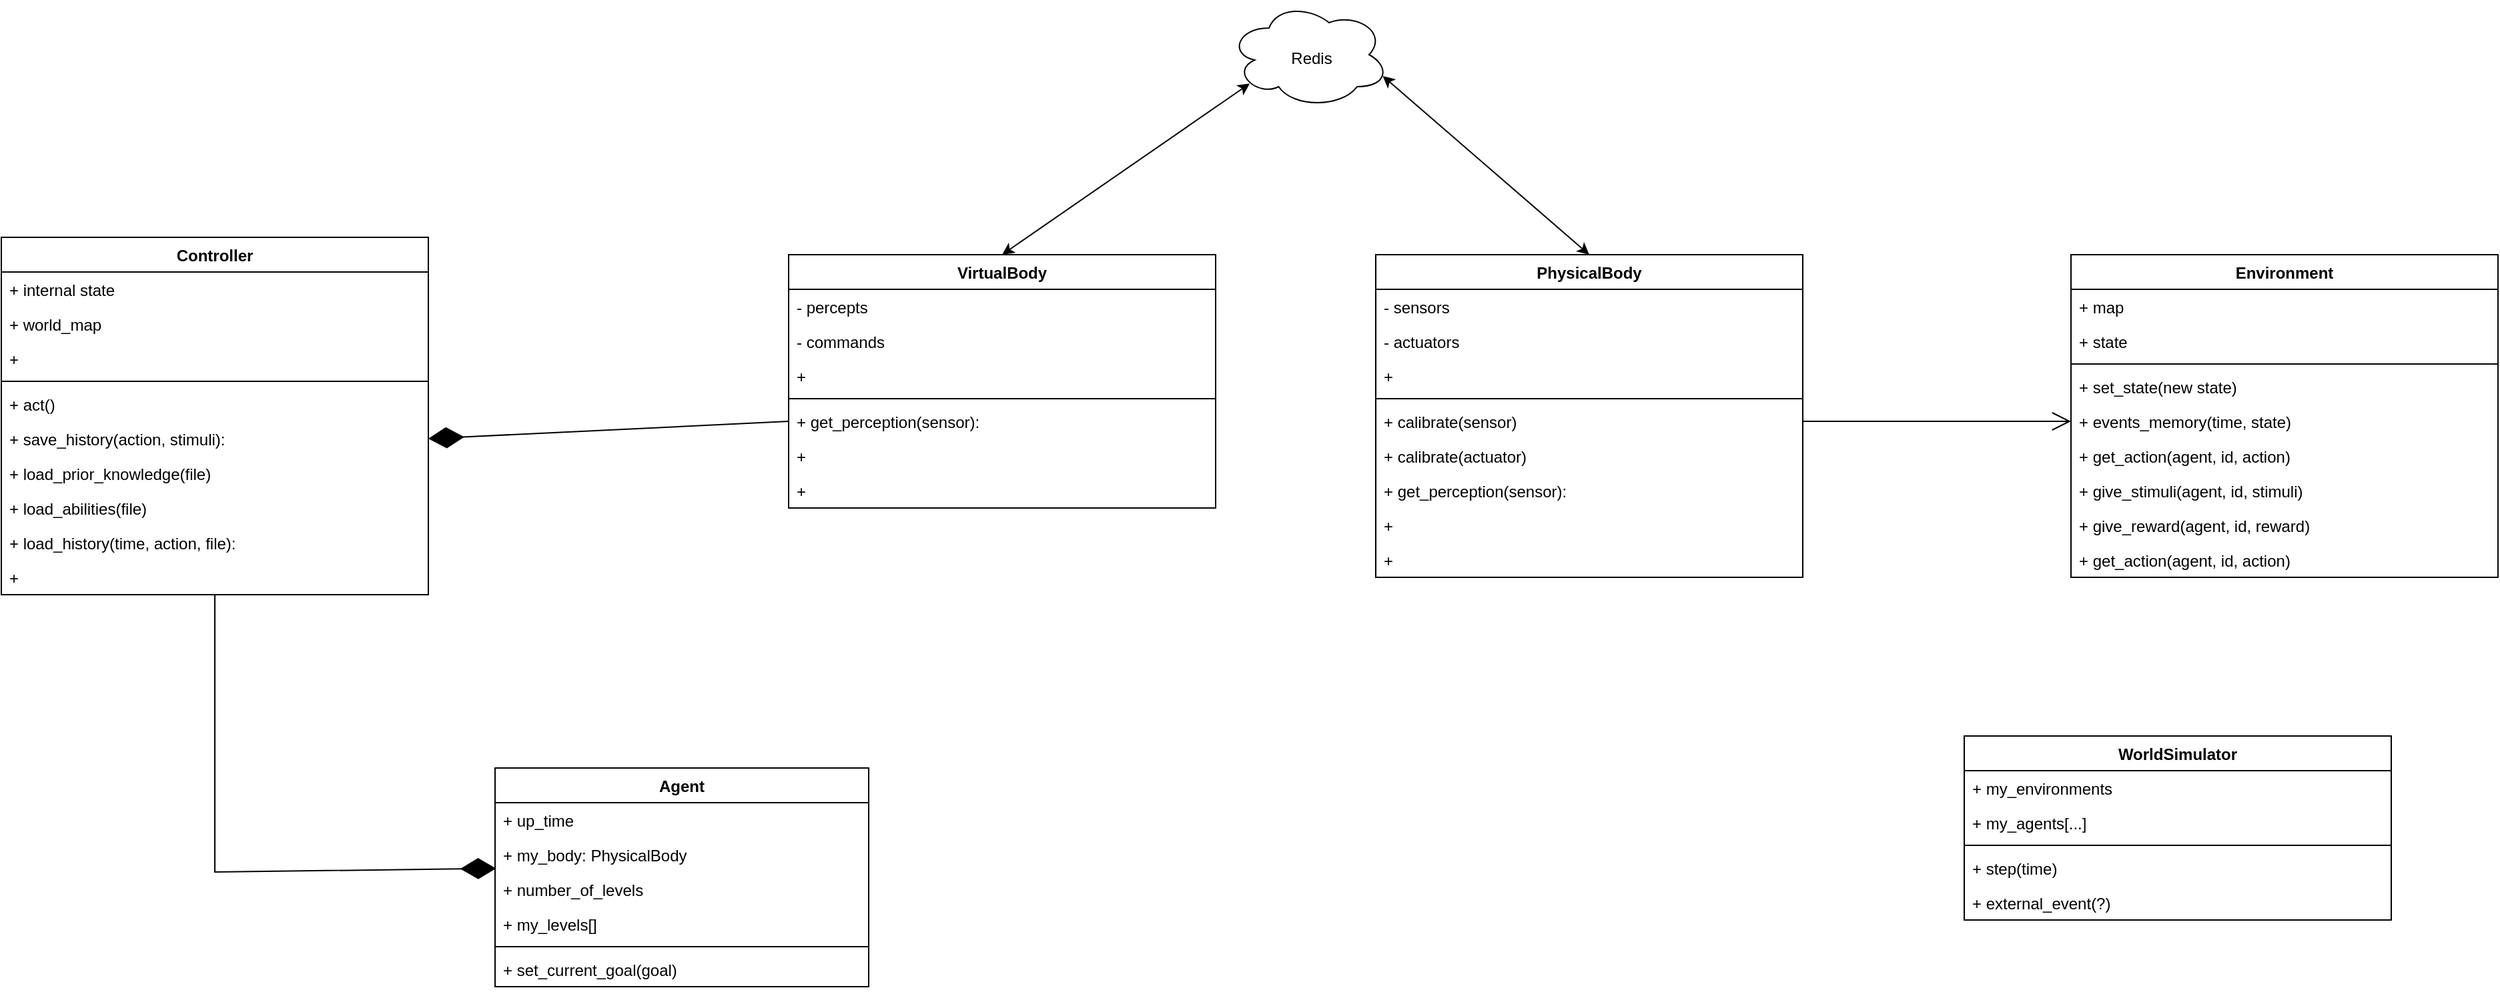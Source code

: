 <mxfile version="16.2.2" type="device"><diagram id="C5RBs43oDa-KdzZeNtuy" name="Page-1"><mxGraphModel dx="1741" dy="475" grid="1" gridSize="10" guides="1" tooltips="1" connect="1" arrows="1" fold="1" page="1" pageScale="1" pageWidth="827" pageHeight="1169" math="0" shadow="0"><root><mxCell id="WIyWlLk6GJQsqaUBKTNV-0"/><mxCell id="WIyWlLk6GJQsqaUBKTNV-1" parent="WIyWlLk6GJQsqaUBKTNV-0"/><mxCell id="8LIv3OWq8gX-t8HSG9m8-0" value="Controller" style="swimlane;fontStyle=1;align=center;verticalAlign=top;childLayout=stackLayout;horizontal=1;startSize=26;horizontalStack=0;resizeParent=1;resizeParentMax=0;resizeLast=0;collapsible=1;marginBottom=0;" vertex="1" parent="WIyWlLk6GJQsqaUBKTNV-1"><mxGeometry x="-630" y="187" width="320" height="268" as="geometry"/></mxCell><mxCell id="8LIv3OWq8gX-t8HSG9m8-1" value="+ internal state" style="text;strokeColor=none;fillColor=none;align=left;verticalAlign=top;spacingLeft=4;spacingRight=4;overflow=hidden;rotatable=0;points=[[0,0.5],[1,0.5]];portConstraint=eastwest;" vertex="1" parent="8LIv3OWq8gX-t8HSG9m8-0"><mxGeometry y="26" width="320" height="26" as="geometry"/></mxCell><mxCell id="8LIv3OWq8gX-t8HSG9m8-2" value="+ world_map" style="text;strokeColor=none;fillColor=none;align=left;verticalAlign=top;spacingLeft=4;spacingRight=4;overflow=hidden;rotatable=0;points=[[0,0.5],[1,0.5]];portConstraint=eastwest;" vertex="1" parent="8LIv3OWq8gX-t8HSG9m8-0"><mxGeometry y="52" width="320" height="26" as="geometry"/></mxCell><mxCell id="8LIv3OWq8gX-t8HSG9m8-3" value="+ " style="text;strokeColor=none;fillColor=none;align=left;verticalAlign=top;spacingLeft=4;spacingRight=4;overflow=hidden;rotatable=0;points=[[0,0.5],[1,0.5]];portConstraint=eastwest;" vertex="1" parent="8LIv3OWq8gX-t8HSG9m8-0"><mxGeometry y="78" width="320" height="26" as="geometry"/></mxCell><mxCell id="8LIv3OWq8gX-t8HSG9m8-4" value="" style="line;strokeWidth=1;fillColor=none;align=left;verticalAlign=middle;spacingTop=-1;spacingLeft=3;spacingRight=3;rotatable=0;labelPosition=right;points=[];portConstraint=eastwest;" vertex="1" parent="8LIv3OWq8gX-t8HSG9m8-0"><mxGeometry y="104" width="320" height="8" as="geometry"/></mxCell><mxCell id="8LIv3OWq8gX-t8HSG9m8-5" value="+ act()" style="text;strokeColor=none;fillColor=none;align=left;verticalAlign=top;spacingLeft=4;spacingRight=4;overflow=hidden;rotatable=0;points=[[0,0.5],[1,0.5]];portConstraint=eastwest;" vertex="1" parent="8LIv3OWq8gX-t8HSG9m8-0"><mxGeometry y="112" width="320" height="26" as="geometry"/></mxCell><mxCell id="8LIv3OWq8gX-t8HSG9m8-6" value="+ save_history(action, stimuli): " style="text;strokeColor=none;fillColor=none;align=left;verticalAlign=top;spacingLeft=4;spacingRight=4;overflow=hidden;rotatable=0;points=[[0,0.5],[1,0.5]];portConstraint=eastwest;" vertex="1" parent="8LIv3OWq8gX-t8HSG9m8-0"><mxGeometry y="138" width="320" height="26" as="geometry"/></mxCell><mxCell id="8LIv3OWq8gX-t8HSG9m8-7" value="+ load_prior_knowledge(file)" style="text;strokeColor=none;fillColor=none;align=left;verticalAlign=top;spacingLeft=4;spacingRight=4;overflow=hidden;rotatable=0;points=[[0,0.5],[1,0.5]];portConstraint=eastwest;" vertex="1" parent="8LIv3OWq8gX-t8HSG9m8-0"><mxGeometry y="164" width="320" height="26" as="geometry"/></mxCell><mxCell id="8LIv3OWq8gX-t8HSG9m8-8" value="+ load_abilities(file)" style="text;strokeColor=none;fillColor=none;align=left;verticalAlign=top;spacingLeft=4;spacingRight=4;overflow=hidden;rotatable=0;points=[[0,0.5],[1,0.5]];portConstraint=eastwest;" vertex="1" parent="8LIv3OWq8gX-t8HSG9m8-0"><mxGeometry y="190" width="320" height="26" as="geometry"/></mxCell><mxCell id="8LIv3OWq8gX-t8HSG9m8-9" value="+ load_history(time, action, file): " style="text;strokeColor=none;fillColor=none;align=left;verticalAlign=top;spacingLeft=4;spacingRight=4;overflow=hidden;rotatable=0;points=[[0,0.5],[1,0.5]];portConstraint=eastwest;" vertex="1" parent="8LIv3OWq8gX-t8HSG9m8-0"><mxGeometry y="216" width="320" height="26" as="geometry"/></mxCell><mxCell id="8LIv3OWq8gX-t8HSG9m8-10" value="+ " style="text;strokeColor=none;fillColor=none;align=left;verticalAlign=top;spacingLeft=4;spacingRight=4;overflow=hidden;rotatable=0;points=[[0,0.5],[1,0.5]];portConstraint=eastwest;" vertex="1" parent="8LIv3OWq8gX-t8HSG9m8-0"><mxGeometry y="242" width="320" height="26" as="geometry"/></mxCell><mxCell id="8LIv3OWq8gX-t8HSG9m8-11" value="VirtualBody" style="swimlane;fontStyle=1;align=center;verticalAlign=top;childLayout=stackLayout;horizontal=1;startSize=26;horizontalStack=0;resizeParent=1;resizeParentMax=0;resizeLast=0;collapsible=1;marginBottom=0;" vertex="1" parent="WIyWlLk6GJQsqaUBKTNV-1"><mxGeometry x="-40" y="200" width="320" height="190" as="geometry"/></mxCell><mxCell id="8LIv3OWq8gX-t8HSG9m8-12" value="- percepts" style="text;strokeColor=none;fillColor=none;align=left;verticalAlign=top;spacingLeft=4;spacingRight=4;overflow=hidden;rotatable=0;points=[[0,0.5],[1,0.5]];portConstraint=eastwest;" vertex="1" parent="8LIv3OWq8gX-t8HSG9m8-11"><mxGeometry y="26" width="320" height="26" as="geometry"/></mxCell><mxCell id="8LIv3OWq8gX-t8HSG9m8-13" value="- commands" style="text;strokeColor=none;fillColor=none;align=left;verticalAlign=top;spacingLeft=4;spacingRight=4;overflow=hidden;rotatable=0;points=[[0,0.5],[1,0.5]];portConstraint=eastwest;" vertex="1" parent="8LIv3OWq8gX-t8HSG9m8-11"><mxGeometry y="52" width="320" height="26" as="geometry"/></mxCell><mxCell id="8LIv3OWq8gX-t8HSG9m8-14" value="+ " style="text;strokeColor=none;fillColor=none;align=left;verticalAlign=top;spacingLeft=4;spacingRight=4;overflow=hidden;rotatable=0;points=[[0,0.5],[1,0.5]];portConstraint=eastwest;" vertex="1" parent="8LIv3OWq8gX-t8HSG9m8-11"><mxGeometry y="78" width="320" height="26" as="geometry"/></mxCell><mxCell id="8LIv3OWq8gX-t8HSG9m8-15" value="" style="line;strokeWidth=1;fillColor=none;align=left;verticalAlign=middle;spacingTop=-1;spacingLeft=3;spacingRight=3;rotatable=0;labelPosition=right;points=[];portConstraint=eastwest;" vertex="1" parent="8LIv3OWq8gX-t8HSG9m8-11"><mxGeometry y="104" width="320" height="8" as="geometry"/></mxCell><mxCell id="8LIv3OWq8gX-t8HSG9m8-16" value="+ get_perception(sensor): " style="text;strokeColor=none;fillColor=none;align=left;verticalAlign=top;spacingLeft=4;spacingRight=4;overflow=hidden;rotatable=0;points=[[0,0.5],[1,0.5]];portConstraint=eastwest;" vertex="1" parent="8LIv3OWq8gX-t8HSG9m8-11"><mxGeometry y="112" width="320" height="26" as="geometry"/></mxCell><mxCell id="8LIv3OWq8gX-t8HSG9m8-17" value="+ " style="text;strokeColor=none;fillColor=none;align=left;verticalAlign=top;spacingLeft=4;spacingRight=4;overflow=hidden;rotatable=0;points=[[0,0.5],[1,0.5]];portConstraint=eastwest;" vertex="1" parent="8LIv3OWq8gX-t8HSG9m8-11"><mxGeometry y="138" width="320" height="26" as="geometry"/></mxCell><mxCell id="8LIv3OWq8gX-t8HSG9m8-18" value="+ " style="text;strokeColor=none;fillColor=none;align=left;verticalAlign=top;spacingLeft=4;spacingRight=4;overflow=hidden;rotatable=0;points=[[0,0.5],[1,0.5]];portConstraint=eastwest;" vertex="1" parent="8LIv3OWq8gX-t8HSG9m8-11"><mxGeometry y="164" width="320" height="26" as="geometry"/></mxCell><mxCell id="8LIv3OWq8gX-t8HSG9m8-19" value="Agent" style="swimlane;fontStyle=1;align=center;verticalAlign=top;childLayout=stackLayout;horizontal=1;startSize=26;horizontalStack=0;resizeParent=1;resizeParentMax=0;resizeLast=0;collapsible=1;marginBottom=0;" vertex="1" parent="WIyWlLk6GJQsqaUBKTNV-1"><mxGeometry x="-260" y="585" width="280" height="164" as="geometry"/></mxCell><mxCell id="8LIv3OWq8gX-t8HSG9m8-20" value="+ up_time" style="text;strokeColor=none;fillColor=none;align=left;verticalAlign=top;spacingLeft=4;spacingRight=4;overflow=hidden;rotatable=0;points=[[0,0.5],[1,0.5]];portConstraint=eastwest;" vertex="1" parent="8LIv3OWq8gX-t8HSG9m8-19"><mxGeometry y="26" width="280" height="26" as="geometry"/></mxCell><mxCell id="8LIv3OWq8gX-t8HSG9m8-21" value="+ my_body: PhysicalBody" style="text;strokeColor=none;fillColor=none;align=left;verticalAlign=top;spacingLeft=4;spacingRight=4;overflow=hidden;rotatable=0;points=[[0,0.5],[1,0.5]];portConstraint=eastwest;" vertex="1" parent="8LIv3OWq8gX-t8HSG9m8-19"><mxGeometry y="52" width="280" height="26" as="geometry"/></mxCell><mxCell id="8LIv3OWq8gX-t8HSG9m8-22" value="+ number_of_levels" style="text;strokeColor=none;fillColor=none;align=left;verticalAlign=top;spacingLeft=4;spacingRight=4;overflow=hidden;rotatable=0;points=[[0,0.5],[1,0.5]];portConstraint=eastwest;" vertex="1" parent="8LIv3OWq8gX-t8HSG9m8-19"><mxGeometry y="78" width="280" height="26" as="geometry"/></mxCell><mxCell id="8LIv3OWq8gX-t8HSG9m8-23" value="+ my_levels[] " style="text;strokeColor=none;fillColor=none;align=left;verticalAlign=top;spacingLeft=4;spacingRight=4;overflow=hidden;rotatable=0;points=[[0,0.5],[1,0.5]];portConstraint=eastwest;" vertex="1" parent="8LIv3OWq8gX-t8HSG9m8-19"><mxGeometry y="104" width="280" height="26" as="geometry"/></mxCell><mxCell id="8LIv3OWq8gX-t8HSG9m8-24" value="" style="line;strokeWidth=1;fillColor=none;align=left;verticalAlign=middle;spacingTop=-1;spacingLeft=3;spacingRight=3;rotatable=0;labelPosition=right;points=[];portConstraint=eastwest;" vertex="1" parent="8LIv3OWq8gX-t8HSG9m8-19"><mxGeometry y="130" width="280" height="8" as="geometry"/></mxCell><mxCell id="8LIv3OWq8gX-t8HSG9m8-25" value="+ set_current_goal(goal)" style="text;strokeColor=none;fillColor=none;align=left;verticalAlign=top;spacingLeft=4;spacingRight=4;overflow=hidden;rotatable=0;points=[[0,0.5],[1,0.5]];portConstraint=eastwest;" vertex="1" parent="8LIv3OWq8gX-t8HSG9m8-19"><mxGeometry y="138" width="280" height="26" as="geometry"/></mxCell><mxCell id="8LIv3OWq8gX-t8HSG9m8-26" value="" style="endArrow=diamondThin;endFill=1;endSize=24;html=1;rounded=0;entryX=0.003;entryY=0.897;entryDx=0;entryDy=0;entryPerimeter=0;" edge="1" parent="WIyWlLk6GJQsqaUBKTNV-1" target="8LIv3OWq8gX-t8HSG9m8-21" source="8LIv3OWq8gX-t8HSG9m8-10"><mxGeometry width="160" relative="1" as="geometry"><mxPoint x="-180" y="440" as="sourcePoint"/><mxPoint x="-90" y="648" as="targetPoint"/><Array as="points"><mxPoint x="-470" y="663"/></Array></mxGeometry></mxCell><mxCell id="8LIv3OWq8gX-t8HSG9m8-27" value="PhysicalBody" style="swimlane;fontStyle=1;align=center;verticalAlign=top;childLayout=stackLayout;horizontal=1;startSize=26;horizontalStack=0;resizeParent=1;resizeParentMax=0;resizeLast=0;collapsible=1;marginBottom=0;" vertex="1" parent="WIyWlLk6GJQsqaUBKTNV-1"><mxGeometry x="400" y="200" width="320" height="242" as="geometry"/></mxCell><mxCell id="8LIv3OWq8gX-t8HSG9m8-28" value="- sensors" style="text;strokeColor=none;fillColor=none;align=left;verticalAlign=top;spacingLeft=4;spacingRight=4;overflow=hidden;rotatable=0;points=[[0,0.5],[1,0.5]];portConstraint=eastwest;" vertex="1" parent="8LIv3OWq8gX-t8HSG9m8-27"><mxGeometry y="26" width="320" height="26" as="geometry"/></mxCell><mxCell id="8LIv3OWq8gX-t8HSG9m8-29" value="- actuators" style="text;strokeColor=none;fillColor=none;align=left;verticalAlign=top;spacingLeft=4;spacingRight=4;overflow=hidden;rotatable=0;points=[[0,0.5],[1,0.5]];portConstraint=eastwest;" vertex="1" parent="8LIv3OWq8gX-t8HSG9m8-27"><mxGeometry y="52" width="320" height="26" as="geometry"/></mxCell><mxCell id="8LIv3OWq8gX-t8HSG9m8-30" value="+ " style="text;strokeColor=none;fillColor=none;align=left;verticalAlign=top;spacingLeft=4;spacingRight=4;overflow=hidden;rotatable=0;points=[[0,0.5],[1,0.5]];portConstraint=eastwest;" vertex="1" parent="8LIv3OWq8gX-t8HSG9m8-27"><mxGeometry y="78" width="320" height="26" as="geometry"/></mxCell><mxCell id="8LIv3OWq8gX-t8HSG9m8-31" value="" style="line;strokeWidth=1;fillColor=none;align=left;verticalAlign=middle;spacingTop=-1;spacingLeft=3;spacingRight=3;rotatable=0;labelPosition=right;points=[];portConstraint=eastwest;" vertex="1" parent="8LIv3OWq8gX-t8HSG9m8-27"><mxGeometry y="104" width="320" height="8" as="geometry"/></mxCell><mxCell id="8LIv3OWq8gX-t8HSG9m8-32" value="+ calibrate(sensor)" style="text;strokeColor=none;fillColor=none;align=left;verticalAlign=top;spacingLeft=4;spacingRight=4;overflow=hidden;rotatable=0;points=[[0,0.5],[1,0.5]];portConstraint=eastwest;" vertex="1" parent="8LIv3OWq8gX-t8HSG9m8-27"><mxGeometry y="112" width="320" height="26" as="geometry"/></mxCell><mxCell id="8LIv3OWq8gX-t8HSG9m8-33" value="+ calibrate(actuator)" style="text;strokeColor=none;fillColor=none;align=left;verticalAlign=top;spacingLeft=4;spacingRight=4;overflow=hidden;rotatable=0;points=[[0,0.5],[1,0.5]];portConstraint=eastwest;" vertex="1" parent="8LIv3OWq8gX-t8HSG9m8-27"><mxGeometry y="138" width="320" height="26" as="geometry"/></mxCell><mxCell id="8LIv3OWq8gX-t8HSG9m8-34" value="+ get_perception(sensor): " style="text;strokeColor=none;fillColor=none;align=left;verticalAlign=top;spacingLeft=4;spacingRight=4;overflow=hidden;rotatable=0;points=[[0,0.5],[1,0.5]];portConstraint=eastwest;" vertex="1" parent="8LIv3OWq8gX-t8HSG9m8-27"><mxGeometry y="164" width="320" height="26" as="geometry"/></mxCell><mxCell id="8LIv3OWq8gX-t8HSG9m8-35" value="+ " style="text;strokeColor=none;fillColor=none;align=left;verticalAlign=top;spacingLeft=4;spacingRight=4;overflow=hidden;rotatable=0;points=[[0,0.5],[1,0.5]];portConstraint=eastwest;" vertex="1" parent="8LIv3OWq8gX-t8HSG9m8-27"><mxGeometry y="190" width="320" height="26" as="geometry"/></mxCell><mxCell id="8LIv3OWq8gX-t8HSG9m8-36" value="+ " style="text;strokeColor=none;fillColor=none;align=left;verticalAlign=top;spacingLeft=4;spacingRight=4;overflow=hidden;rotatable=0;points=[[0,0.5],[1,0.5]];portConstraint=eastwest;" vertex="1" parent="8LIv3OWq8gX-t8HSG9m8-27"><mxGeometry y="216" width="320" height="26" as="geometry"/></mxCell><mxCell id="8LIv3OWq8gX-t8HSG9m8-37" value="Environment" style="swimlane;fontStyle=1;align=center;verticalAlign=top;childLayout=stackLayout;horizontal=1;startSize=26;horizontalStack=0;resizeParent=1;resizeParentMax=0;resizeLast=0;collapsible=1;marginBottom=0;" vertex="1" parent="WIyWlLk6GJQsqaUBKTNV-1"><mxGeometry x="921" y="200" width="320" height="242" as="geometry"/></mxCell><mxCell id="8LIv3OWq8gX-t8HSG9m8-38" value="+ map" style="text;strokeColor=none;fillColor=none;align=left;verticalAlign=top;spacingLeft=4;spacingRight=4;overflow=hidden;rotatable=0;points=[[0,0.5],[1,0.5]];portConstraint=eastwest;" vertex="1" parent="8LIv3OWq8gX-t8HSG9m8-37"><mxGeometry y="26" width="320" height="26" as="geometry"/></mxCell><mxCell id="8LIv3OWq8gX-t8HSG9m8-39" value="+ state" style="text;strokeColor=none;fillColor=none;align=left;verticalAlign=top;spacingLeft=4;spacingRight=4;overflow=hidden;rotatable=0;points=[[0,0.5],[1,0.5]];portConstraint=eastwest;" vertex="1" parent="8LIv3OWq8gX-t8HSG9m8-37"><mxGeometry y="52" width="320" height="26" as="geometry"/></mxCell><mxCell id="8LIv3OWq8gX-t8HSG9m8-40" value="" style="line;strokeWidth=1;fillColor=none;align=left;verticalAlign=middle;spacingTop=-1;spacingLeft=3;spacingRight=3;rotatable=0;labelPosition=right;points=[];portConstraint=eastwest;" vertex="1" parent="8LIv3OWq8gX-t8HSG9m8-37"><mxGeometry y="78" width="320" height="8" as="geometry"/></mxCell><mxCell id="8LIv3OWq8gX-t8HSG9m8-41" value="+ set_state(new state)" style="text;strokeColor=none;fillColor=none;align=left;verticalAlign=top;spacingLeft=4;spacingRight=4;overflow=hidden;rotatable=0;points=[[0,0.5],[1,0.5]];portConstraint=eastwest;" vertex="1" parent="8LIv3OWq8gX-t8HSG9m8-37"><mxGeometry y="86" width="320" height="26" as="geometry"/></mxCell><mxCell id="8LIv3OWq8gX-t8HSG9m8-42" value="+ events_memory(time, state)" style="text;strokeColor=none;fillColor=none;align=left;verticalAlign=top;spacingLeft=4;spacingRight=4;overflow=hidden;rotatable=0;points=[[0,0.5],[1,0.5]];portConstraint=eastwest;" vertex="1" parent="8LIv3OWq8gX-t8HSG9m8-37"><mxGeometry y="112" width="320" height="26" as="geometry"/></mxCell><mxCell id="8LIv3OWq8gX-t8HSG9m8-43" value="+ get_action(agent, id, action)" style="text;strokeColor=none;fillColor=none;align=left;verticalAlign=top;spacingLeft=4;spacingRight=4;overflow=hidden;rotatable=0;points=[[0,0.5],[1,0.5]];portConstraint=eastwest;" vertex="1" parent="8LIv3OWq8gX-t8HSG9m8-37"><mxGeometry y="138" width="320" height="26" as="geometry"/></mxCell><mxCell id="8LIv3OWq8gX-t8HSG9m8-44" value="+ give_stimuli(agent, id, stimuli)" style="text;strokeColor=none;fillColor=none;align=left;verticalAlign=top;spacingLeft=4;spacingRight=4;overflow=hidden;rotatable=0;points=[[0,0.5],[1,0.5]];portConstraint=eastwest;" vertex="1" parent="8LIv3OWq8gX-t8HSG9m8-37"><mxGeometry y="164" width="320" height="26" as="geometry"/></mxCell><mxCell id="8LIv3OWq8gX-t8HSG9m8-45" value="+ give_reward(agent, id, reward)" style="text;strokeColor=none;fillColor=none;align=left;verticalAlign=top;spacingLeft=4;spacingRight=4;overflow=hidden;rotatable=0;points=[[0,0.5],[1,0.5]];portConstraint=eastwest;" vertex="1" parent="8LIv3OWq8gX-t8HSG9m8-37"><mxGeometry y="190" width="320" height="26" as="geometry"/></mxCell><mxCell id="8LIv3OWq8gX-t8HSG9m8-46" value="+ get_action(agent, id, action)" style="text;strokeColor=none;fillColor=none;align=left;verticalAlign=top;spacingLeft=4;spacingRight=4;overflow=hidden;rotatable=0;points=[[0,0.5],[1,0.5]];portConstraint=eastwest;" vertex="1" parent="8LIv3OWq8gX-t8HSG9m8-37"><mxGeometry y="216" width="320" height="26" as="geometry"/></mxCell><mxCell id="8LIv3OWq8gX-t8HSG9m8-47" value="WorldSimulator" style="swimlane;fontStyle=1;align=center;verticalAlign=top;childLayout=stackLayout;horizontal=1;startSize=26;horizontalStack=0;resizeParent=1;resizeParentMax=0;resizeLast=0;collapsible=1;marginBottom=0;" vertex="1" parent="WIyWlLk6GJQsqaUBKTNV-1"><mxGeometry x="841" y="561" width="320" height="138" as="geometry"/></mxCell><mxCell id="8LIv3OWq8gX-t8HSG9m8-48" value="+ my_environments" style="text;strokeColor=none;fillColor=none;align=left;verticalAlign=top;spacingLeft=4;spacingRight=4;overflow=hidden;rotatable=0;points=[[0,0.5],[1,0.5]];portConstraint=eastwest;" vertex="1" parent="8LIv3OWq8gX-t8HSG9m8-47"><mxGeometry y="26" width="320" height="26" as="geometry"/></mxCell><mxCell id="8LIv3OWq8gX-t8HSG9m8-49" value="+ my_agents[...]" style="text;strokeColor=none;fillColor=none;align=left;verticalAlign=top;spacingLeft=4;spacingRight=4;overflow=hidden;rotatable=0;points=[[0,0.5],[1,0.5]];portConstraint=eastwest;" vertex="1" parent="8LIv3OWq8gX-t8HSG9m8-47"><mxGeometry y="52" width="320" height="26" as="geometry"/></mxCell><mxCell id="8LIv3OWq8gX-t8HSG9m8-50" value="" style="line;strokeWidth=1;fillColor=none;align=left;verticalAlign=middle;spacingTop=-1;spacingLeft=3;spacingRight=3;rotatable=0;labelPosition=right;points=[];portConstraint=eastwest;" vertex="1" parent="8LIv3OWq8gX-t8HSG9m8-47"><mxGeometry y="78" width="320" height="8" as="geometry"/></mxCell><mxCell id="8LIv3OWq8gX-t8HSG9m8-51" value="+ step(time)" style="text;strokeColor=none;fillColor=none;align=left;verticalAlign=top;spacingLeft=4;spacingRight=4;overflow=hidden;rotatable=0;points=[[0,0.5],[1,0.5]];portConstraint=eastwest;" vertex="1" parent="8LIv3OWq8gX-t8HSG9m8-47"><mxGeometry y="86" width="320" height="26" as="geometry"/></mxCell><mxCell id="8LIv3OWq8gX-t8HSG9m8-52" value="+ external_event(?)" style="text;strokeColor=none;fillColor=none;align=left;verticalAlign=top;spacingLeft=4;spacingRight=4;overflow=hidden;rotatable=0;points=[[0,0.5],[1,0.5]];portConstraint=eastwest;" vertex="1" parent="8LIv3OWq8gX-t8HSG9m8-47"><mxGeometry y="112" width="320" height="26" as="geometry"/></mxCell><mxCell id="8LIv3OWq8gX-t8HSG9m8-53" value="" style="endArrow=diamondThin;endFill=1;endSize=24;html=1;rounded=0;entryX=1;entryY=0.5;entryDx=0;entryDy=0;exitX=0;exitY=0.5;exitDx=0;exitDy=0;" edge="1" parent="WIyWlLk6GJQsqaUBKTNV-1" source="8LIv3OWq8gX-t8HSG9m8-16" target="8LIv3OWq8gX-t8HSG9m8-6"><mxGeometry width="160" relative="1" as="geometry"><mxPoint x="-140" y="440" as="sourcePoint"/><mxPoint x="-180" y="280" as="targetPoint"/></mxGeometry></mxCell><mxCell id="8LIv3OWq8gX-t8HSG9m8-55" value="" style="ellipse;shape=cloud;whiteSpace=wrap;html=1;" vertex="1" parent="WIyWlLk6GJQsqaUBKTNV-1"><mxGeometry x="290" y="10" width="120" height="80" as="geometry"/></mxCell><mxCell id="8LIv3OWq8gX-t8HSG9m8-56" value="Redis" style="text;html=1;strokeColor=none;fillColor=none;align=center;verticalAlign=middle;whiteSpace=wrap;rounded=0;" vertex="1" parent="WIyWlLk6GJQsqaUBKTNV-1"><mxGeometry x="322" y="38" width="60" height="30" as="geometry"/></mxCell><mxCell id="8LIv3OWq8gX-t8HSG9m8-57" value="" style="endArrow=classic;startArrow=classic;html=1;rounded=0;entryX=0.13;entryY=0.77;entryDx=0;entryDy=0;entryPerimeter=0;exitX=0.5;exitY=0;exitDx=0;exitDy=0;" edge="1" parent="WIyWlLk6GJQsqaUBKTNV-1" source="8LIv3OWq8gX-t8HSG9m8-11" target="8LIv3OWq8gX-t8HSG9m8-55"><mxGeometry width="50" height="50" relative="1" as="geometry"><mxPoint x="760" y="230" as="sourcePoint"/><mxPoint x="810" y="180" as="targetPoint"/></mxGeometry></mxCell><mxCell id="8LIv3OWq8gX-t8HSG9m8-58" value="" style="endArrow=classic;startArrow=classic;html=1;rounded=0;entryX=0.96;entryY=0.7;entryDx=0;entryDy=0;entryPerimeter=0;exitX=0.5;exitY=0;exitDx=0;exitDy=0;" edge="1" parent="WIyWlLk6GJQsqaUBKTNV-1" source="8LIv3OWq8gX-t8HSG9m8-27" target="8LIv3OWq8gX-t8HSG9m8-55"><mxGeometry width="50" height="50" relative="1" as="geometry"><mxPoint x="810" y="430" as="sourcePoint"/><mxPoint x="810" y="180" as="targetPoint"/></mxGeometry></mxCell><mxCell id="8LIv3OWq8gX-t8HSG9m8-64" value="" style="endArrow=open;endFill=1;endSize=12;html=1;rounded=0;exitX=1;exitY=0.5;exitDx=0;exitDy=0;entryX=0;entryY=0.5;entryDx=0;entryDy=0;" edge="1" parent="WIyWlLk6GJQsqaUBKTNV-1" source="8LIv3OWq8gX-t8HSG9m8-32" target="8LIv3OWq8gX-t8HSG9m8-42"><mxGeometry width="160" relative="1" as="geometry"><mxPoint x="120" y="380" as="sourcePoint"/><mxPoint x="440" y="550" as="targetPoint"/></mxGeometry></mxCell></root></mxGraphModel></diagram></mxfile>